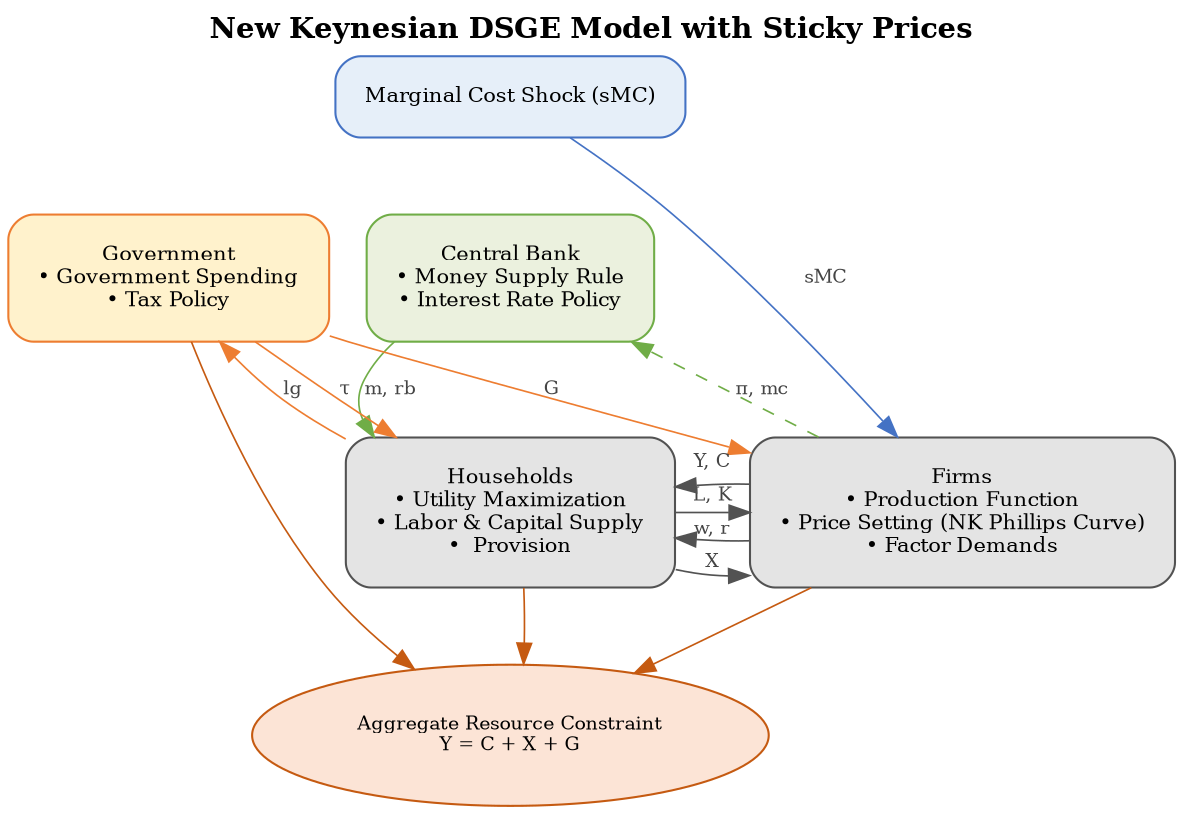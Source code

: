 digraph DSGE_Model {
    rankdir=TB;
    splines=true;
    bgcolor="white";
    fontname="Times-Roman";
    
    // Node styling
    node [
        shape=box, 
        style="rounded,filled", 
        fontsize=10,
        fontname="Times-Roman",
        color="#333333",
        penwidth=1.0,
        margin=0.2
    ];
    
    // Edge styling
    edge [
        fontname="Times-Roman",
        fontsize=9,
        penwidth=0.8,
        fontcolor="#444444"
    ];

    // Main component groups
    Shock [label="Marginal Cost Shock (sMC)", fillcolor="#E6EFF9", color="#4472C4"];
    CB [label="Central Bank\n• Money Supply Rule\n• Interest Rate Policy", fillcolor="#EBF1DE", color="#70AD47"];
    FP [label="Government\n• Government Spending\n• Tax Policy", fillcolor="#FFF2CC", color="#ED7D31"];
    Households [label="Households\n• Utility Maximization\n• Labor & Capital Supply\n•  Provision", fillcolor="#E4E4E4", color="#525252"];
    Firms [label="Firms\n• Production Function\n• Price Setting (NK Phillips Curve)\n• Factor Demands", fillcolor="#E4E4E4", color="#525252"];
    Resource [label="Aggregate Resource Constraint\nY = C + X + G", shape=ellipse, style="filled", fillcolor="#FCE4D6", color="#C55A11", fontsize=9];

    // Invisible edges for layout
    { rank=source; Shock; }
    { rank=same; CB; FP; }
    { rank=same; Households; Firms; }
    { rank=sink; Resource; }
    
    // Rank constraints to enforce flow
    Shock -> CB [style=invis, weight=10];
    CB -> Households [style=invis, weight=10];
    Households -> Resource [style=invis, weight=10];
    
    // Connections
    Shock -> Firms [label="sMC", color="#4472C4"];
    
    CB -> Households [label="m, rb", color="#70AD47"];
    
    FP -> Households [label="τ", color="#ED7D31"];
    FP -> Firms [label="G", color="#ED7D31"];
    Households -> FP [label="lg", color="#ED7D31"];
    
    Households -> Firms [label="L, K", color="#525252"];
    Firms -> Households [label="w, r", color="#525252"];
    
    Firms -> Households [label="Y, C", color="#525252"];
    Households -> Firms [label="X", color="#525252"];
    
    Firms -> CB [label="π, mc", style="dashed", color="#70AD47"];
    
    // Resource constraint
    Firms -> Resource [color="#C55A11"];
    Households -> Resource [color="#C55A11"];
    FP -> Resource [color="#C55A11"];
    
    // Title
    labelloc="t";
    label=<<font face="Times-Roman" point-size="14"><b>New Keynesian DSGE Model with Sticky Prices</b></font>>;
}
